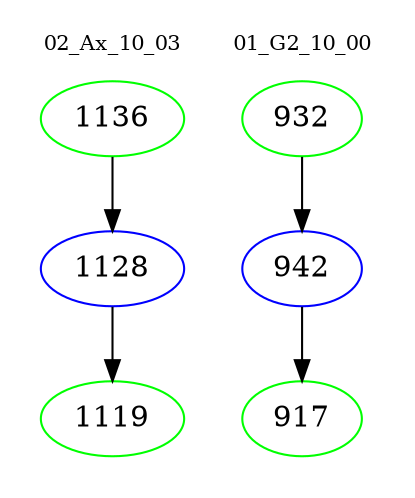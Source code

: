 digraph{
subgraph cluster_0 {
color = white
label = "02_Ax_10_03";
fontsize=10;
T0_1136 [label="1136", color="green"]
T0_1136 -> T0_1128 [color="black"]
T0_1128 [label="1128", color="blue"]
T0_1128 -> T0_1119 [color="black"]
T0_1119 [label="1119", color="green"]
}
subgraph cluster_1 {
color = white
label = "01_G2_10_00";
fontsize=10;
T1_932 [label="932", color="green"]
T1_932 -> T1_942 [color="black"]
T1_942 [label="942", color="blue"]
T1_942 -> T1_917 [color="black"]
T1_917 [label="917", color="green"]
}
}
